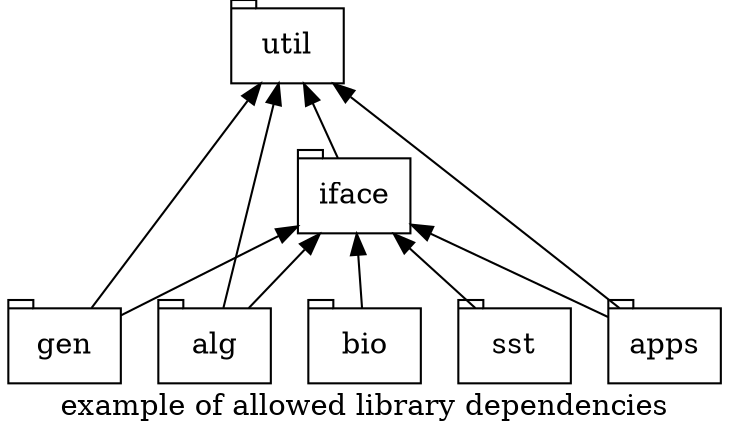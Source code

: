 digraph "Deps" {
	label="example of allowed library dependencies";
	node[shape=tab];
	util->iface[dir=back];
	util->gen[dir=back];
	iface->gen[dir=back];
	iface->alg[dir=back];
	util->alg[dir=back];
	iface->sst[dir=back];
	iface->bio[dir=back];
	iface->apps[dir=back];
	util->apps[dir=back];
}	